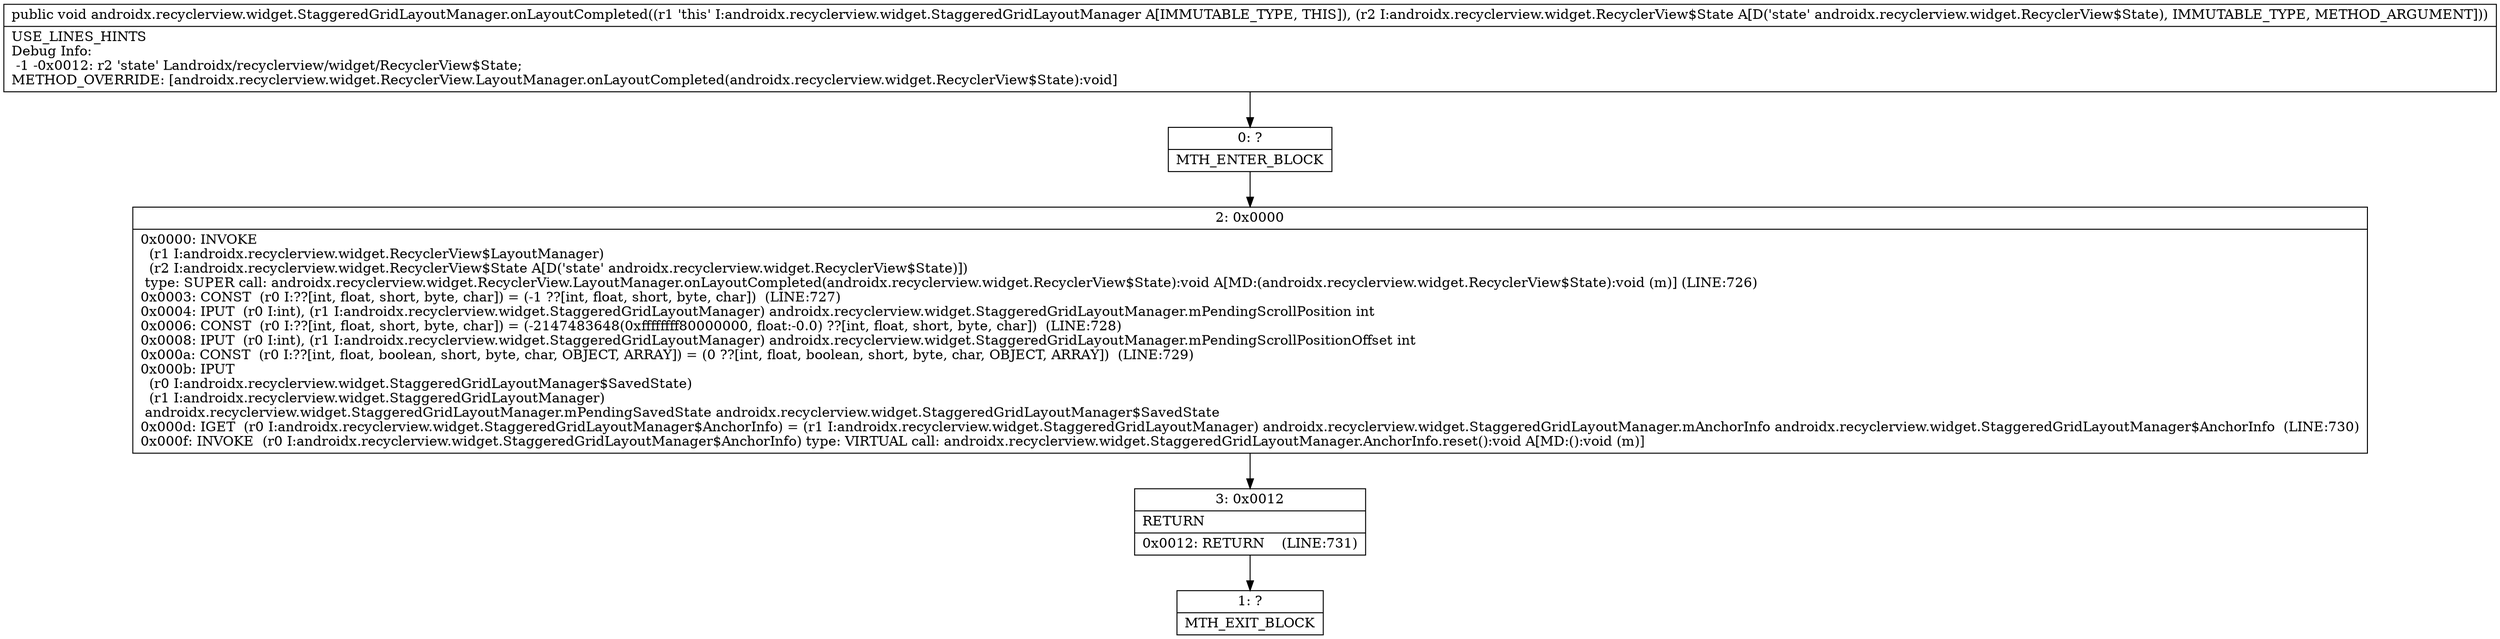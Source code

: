 digraph "CFG forandroidx.recyclerview.widget.StaggeredGridLayoutManager.onLayoutCompleted(Landroidx\/recyclerview\/widget\/RecyclerView$State;)V" {
Node_0 [shape=record,label="{0\:\ ?|MTH_ENTER_BLOCK\l}"];
Node_2 [shape=record,label="{2\:\ 0x0000|0x0000: INVOKE  \l  (r1 I:androidx.recyclerview.widget.RecyclerView$LayoutManager)\l  (r2 I:androidx.recyclerview.widget.RecyclerView$State A[D('state' androidx.recyclerview.widget.RecyclerView$State)])\l type: SUPER call: androidx.recyclerview.widget.RecyclerView.LayoutManager.onLayoutCompleted(androidx.recyclerview.widget.RecyclerView$State):void A[MD:(androidx.recyclerview.widget.RecyclerView$State):void (m)] (LINE:726)\l0x0003: CONST  (r0 I:??[int, float, short, byte, char]) = (\-1 ??[int, float, short, byte, char])  (LINE:727)\l0x0004: IPUT  (r0 I:int), (r1 I:androidx.recyclerview.widget.StaggeredGridLayoutManager) androidx.recyclerview.widget.StaggeredGridLayoutManager.mPendingScrollPosition int \l0x0006: CONST  (r0 I:??[int, float, short, byte, char]) = (\-2147483648(0xffffffff80000000, float:\-0.0) ??[int, float, short, byte, char])  (LINE:728)\l0x0008: IPUT  (r0 I:int), (r1 I:androidx.recyclerview.widget.StaggeredGridLayoutManager) androidx.recyclerview.widget.StaggeredGridLayoutManager.mPendingScrollPositionOffset int \l0x000a: CONST  (r0 I:??[int, float, boolean, short, byte, char, OBJECT, ARRAY]) = (0 ??[int, float, boolean, short, byte, char, OBJECT, ARRAY])  (LINE:729)\l0x000b: IPUT  \l  (r0 I:androidx.recyclerview.widget.StaggeredGridLayoutManager$SavedState)\l  (r1 I:androidx.recyclerview.widget.StaggeredGridLayoutManager)\l androidx.recyclerview.widget.StaggeredGridLayoutManager.mPendingSavedState androidx.recyclerview.widget.StaggeredGridLayoutManager$SavedState \l0x000d: IGET  (r0 I:androidx.recyclerview.widget.StaggeredGridLayoutManager$AnchorInfo) = (r1 I:androidx.recyclerview.widget.StaggeredGridLayoutManager) androidx.recyclerview.widget.StaggeredGridLayoutManager.mAnchorInfo androidx.recyclerview.widget.StaggeredGridLayoutManager$AnchorInfo  (LINE:730)\l0x000f: INVOKE  (r0 I:androidx.recyclerview.widget.StaggeredGridLayoutManager$AnchorInfo) type: VIRTUAL call: androidx.recyclerview.widget.StaggeredGridLayoutManager.AnchorInfo.reset():void A[MD:():void (m)]\l}"];
Node_3 [shape=record,label="{3\:\ 0x0012|RETURN\l|0x0012: RETURN    (LINE:731)\l}"];
Node_1 [shape=record,label="{1\:\ ?|MTH_EXIT_BLOCK\l}"];
MethodNode[shape=record,label="{public void androidx.recyclerview.widget.StaggeredGridLayoutManager.onLayoutCompleted((r1 'this' I:androidx.recyclerview.widget.StaggeredGridLayoutManager A[IMMUTABLE_TYPE, THIS]), (r2 I:androidx.recyclerview.widget.RecyclerView$State A[D('state' androidx.recyclerview.widget.RecyclerView$State), IMMUTABLE_TYPE, METHOD_ARGUMENT]))  | USE_LINES_HINTS\lDebug Info:\l  \-1 \-0x0012: r2 'state' Landroidx\/recyclerview\/widget\/RecyclerView$State;\lMETHOD_OVERRIDE: [androidx.recyclerview.widget.RecyclerView.LayoutManager.onLayoutCompleted(androidx.recyclerview.widget.RecyclerView$State):void]\l}"];
MethodNode -> Node_0;Node_0 -> Node_2;
Node_2 -> Node_3;
Node_3 -> Node_1;
}

